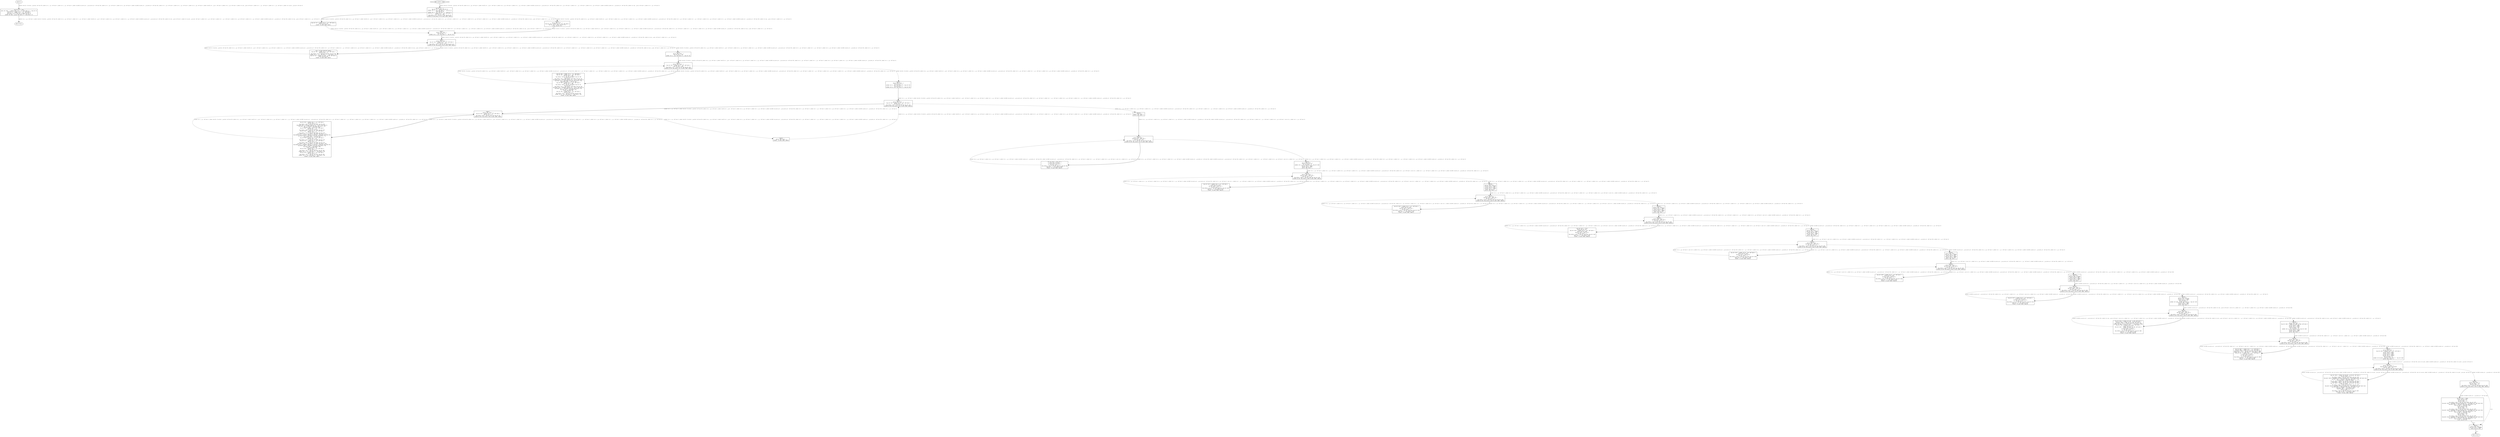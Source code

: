 digraph G {
  rankdir=TB;
  node [shape=box, fontname="Courier New", fontsize=10];
  edge [fontname="Courier New", fontsize=9];

  // BasicBlock ID: 135485879352864
  BB_135485879352864 [label="reg int t0 <- 1234\nauto int test; _l_square_test: fp + (-4) [def byte 4] <- reg int t0\nreg int t1 <- global int x; _g_x: def byte 4\nreg int t2 <- global int x; _g_x: def byte 4\nreg int32_t t3 <- reg int t1 times reg int t2\nglobal int squ; _g_squ: def byte 4 <- reg int32_t t3"];
BB_135485879352864 -> exit_Func_square [label="{global int y; _g_y: def byte 4, global short[5, 5] multid; _g_multid: def byte 50, global int p; _g_p: def byte 4, global int i; _g_i: def byte 4, global char[5] arr; _g_arr: def byte 5, global int q; _g_q: def byte 4, global int j; _g_j: def byte 4, global int[128] sm_source_arr; _g_sm_source_arr: def byte 512, global int sum; _g_sum: def byte 4, global int sm_idx; _g_sm_idx: def byte 4, global int k; _g_k: def byte 4, global int r; _g_r: def byte 4, global int m; _g_m: def byte 4, global int x; _g_x: def byte 4, global int[128] sm_dest_arr; _g_sm_dest_arr: def byte 512, global int squ; _g_squ: def byte 4, global int n; _g_n: def byte 4}"];
  exit_Func_square [shape=ellipse, label="Return/Exit"];
  // BasicBlock ID: 135485879351040
  BB_135485879351040 [label="reg int t4 <- 1\nreg int t5 <- minus reg int t4\nglobal int x; _g_x: def byte 4 <- reg int t5\nread reg int t6\nglobal int x; _g_x: def byte 4 <- reg int t6\nreg int t7 <- global int x; _g_x: def byte 4\nreg int t8 <- 100\nreg int32_t t9 <- reg int t7 gtr reg int t8\nbranch on reg int32_t t9 to auto label label2"];
BB_135485879351040 -> BB_135485879352816 [label="{global short[5, 5] multid; _g_multid: def byte 50, global int p; _g_p: def byte 4, global char[5] arr; _g_arr: def byte 5, global int q; _g_q: def byte 4, global int j; _g_j: def byte 4, global int[128] sm_source_arr; _g_sm_source_arr: def byte 512, global int k; _g_k: def byte 4, global int r; _g_r: def byte 4, global int m; _g_m: def byte 4, global int x; _g_x: def byte 4, global int[128] sm_dest_arr; _g_sm_dest_arr: def byte 512, global int squ; _g_squ: def byte 4, global int n; _g_n: def byte 4}"];
BB_135485879351040 -> BB_135485879351088 [style=dashed, label="{global short[5, 5] multid; _g_multid: def byte 50, global int p; _g_p: def byte 4, global char[5] arr; _g_arr: def byte 5, global int q; _g_q: def byte 4, global int j; _g_j: def byte 4, global int[128] sm_source_arr; _g_sm_source_arr: def byte 512, global int k; _g_k: def byte 4, global int r; _g_r: def byte 4, global int m; _g_m: def byte 4, global int x; _g_x: def byte 4, global int[128] sm_dest_arr; _g_sm_dest_arr: def byte 512, global int squ; _g_squ: def byte 4, global int n; _g_n: def byte 4}"];
  // BasicBlock ID: 135485879352816
  BB_135485879352816 [label="reg int t11 <- global int x; _g_x: def byte 4\nprint reg int t11\nbranch  to auto label label1"];
BB_135485879352816 -> BB_135485879351664 [style=dashed, label="{global short[5, 5] multid; _g_multid: def byte 50, global int p; _g_p: def byte 4, global char[5] arr; _g_arr: def byte 5, global int q; _g_q: def byte 4, global int j; _g_j: def byte 4, global int[128] sm_source_arr; _g_sm_source_arr: def byte 512, global int k; _g_k: def byte 4, global int r; _g_r: def byte 4, global int m; _g_m: def byte 4, global int[128] sm_dest_arr; _g_sm_dest_arr: def byte 512, global int squ; _g_squ: def byte 4, global int n; _g_n: def byte 4}"];
  // BasicBlock ID: 135485879351088
  BB_135485879351088 [label="label2:\n[Error repr instr: ]\nreg int t12 <- global int x; _g_x: def byte 4\nreg int t14 <- minus reg int t12\nprint reg int t14"];
BB_135485879351088 -> BB_135485879351664 [label="{global short[5, 5] multid; _g_multid: def byte 50, global int p; _g_p: def byte 4, global char[5] arr; _g_arr: def byte 5, global int q; _g_q: def byte 4, global int j; _g_j: def byte 4, global int[128] sm_source_arr; _g_sm_source_arr: def byte 512, global int k; _g_k: def byte 4, global int r; _g_r: def byte 4, global int m; _g_m: def byte 4, global int[128] sm_dest_arr; _g_sm_dest_arr: def byte 512, global int squ; _g_squ: def byte 4, global int n; _g_n: def byte 4}"];
  // BasicBlock ID: 135485879351664
  BB_135485879351664 [label="label1:\n[Error repr instr: ]\nreg int t15 <- 1\nglobal int x; _g_x: def byte 4 <- reg int t15"];
BB_135485879351664 -> BB_135485879625328 [label="{global short[5, 5] multid; _g_multid: def byte 50, global int p; _g_p: def byte 4, global char[5] arr; _g_arr: def byte 5, global int q; _g_q: def byte 4, global int j; _g_j: def byte 4, global int[128] sm_source_arr; _g_sm_source_arr: def byte 512, global int k; _g_k: def byte 4, global int r; _g_r: def byte 4, global int m; _g_m: def byte 4, global int x; _g_x: def byte 4, global int[128] sm_dest_arr; _g_sm_dest_arr: def byte 512, global int squ; _g_squ: def byte 4, global int n; _g_n: def byte 4}"];
  // BasicBlock ID: 135485879625328
  BB_135485879625328 [label="label3:\n[Error repr instr: ]\nreg int t16 <- global int x; _g_x: def byte 4\nreg int t17 <- 10\nreg int32_t t18 <- reg int t16 leq reg int t17\nbranch on not reg int32_t t18 to auto label label4"];
BB_135485879625328 -> BB_135485879334128 [label="{global short[5, 5] multid; _g_multid: def byte 50, global int p; _g_p: def byte 4, global char[5] arr; _g_arr: def byte 5, global int q; _g_q: def byte 4, global int j; _g_j: def byte 4, global int[128] sm_source_arr; _g_sm_source_arr: def byte 512, global int k; _g_k: def byte 4, global int r; _g_r: def byte 4, global int m; _g_m: def byte 4, global int x; _g_x: def byte 4, global int[128] sm_dest_arr; _g_sm_dest_arr: def byte 512, global int squ; _g_squ: def byte 4, global int n; _g_n: def byte 4}"];
BB_135485879625328 -> BB_135485879336864 [style=dashed, label="{global short[5, 5] multid; _g_multid: def byte 50, global int p; _g_p: def byte 4, global char[5] arr; _g_arr: def byte 5, global int q; _g_q: def byte 4, global int j; _g_j: def byte 4, global int[128] sm_source_arr; _g_sm_source_arr: def byte 512, global int k; _g_k: def byte 4, global int r; _g_r: def byte 4, global int m; _g_m: def byte 4, global int[128] sm_dest_arr; _g_sm_dest_arr: def byte 512, global int n; _g_n: def byte 4}"];
  // BasicBlock ID: 135485879334128
  BB_135485879334128 [label="call  to auto function square\nreg int t19 <- global int x; _g_x: def byte 4\nreg int t20 <- 1\nreg int32_t t21 <- reg int t19 plus reg int t20\nglobal int x; _g_x: def byte 4 <- reg int32_t t21\nreg int t23 <- global int squ; _g_squ: def byte 4\nprint reg int t23\nbranch  to auto label label3"];
BB_135485879334128 -> BB_135485879625328 [style=dashed, label="{global short[5, 5] multid; _g_multid: def byte 50, global int p; _g_p: def byte 4, global char[5] arr; _g_arr: def byte 5, global int q; _g_q: def byte 4, global int j; _g_j: def byte 4, global int[128] sm_source_arr; _g_sm_source_arr: def byte 512, global int k; _g_k: def byte 4, global int r; _g_r: def byte 4, global int m; _g_m: def byte 4, global int x; _g_x: def byte 4, global int[128] sm_dest_arr; _g_sm_dest_arr: def byte 512, global int squ; _g_squ: def byte 4, global int n; _g_n: def byte 4}"];
  // BasicBlock ID: 135485879336864
  BB_135485879336864 [label="label4:\n[Error repr instr: ]\nreg int t24 <- 101\nglobal int x; _g_x: def byte 4 <- reg int t24"];
BB_135485879336864 -> BB_135485879336912 [label="{global short[5, 5] multid; _g_multid: def byte 50, global int p; _g_p: def byte 4, global char[5] arr; _g_arr: def byte 5, global int q; _g_q: def byte 4, global int j; _g_j: def byte 4, global int[128] sm_source_arr; _g_sm_source_arr: def byte 512, global int k; _g_k: def byte 4, global int r; _g_r: def byte 4, global int m; _g_m: def byte 4, global int x; _g_x: def byte 4, global int[128] sm_dest_arr; _g_sm_dest_arr: def byte 512, global int n; _g_n: def byte 4}"];
  // BasicBlock ID: 135485879336912
  BB_135485879336912 [label="label5:\n[Error repr instr: ]\nreg int t25 <- global int x; _g_x: def byte 4\nreg int t26 <- 105\nreg int32_t t27 <- reg int t25 leq reg int t26\nbranch on not reg int32_t t27 to auto label label6"];
BB_135485879336912 -> BB_135485879336384 [label="{global short[5, 5] multid; _g_multid: def byte 50, global int p; _g_p: def byte 4, global char[5] arr; _g_arr: def byte 5, global int q; _g_q: def byte 4, global int j; _g_j: def byte 4, global int[128] sm_source_arr; _g_sm_source_arr: def byte 512, global int k; _g_k: def byte 4, global int r; _g_r: def byte 4, global int m; _g_m: def byte 4, global int x; _g_x: def byte 4, global int[128] sm_dest_arr; _g_sm_dest_arr: def byte 512, global int n; _g_n: def byte 4}"];
BB_135485879336912 -> BB_135485879336576 [style=dashed, label="{global short[5, 5] multid; _g_multid: def byte 50, global int p; _g_p: def byte 4, global char[5] arr; _g_arr: def byte 5, global int q; _g_q: def byte 4, global int j; _g_j: def byte 4, global int[128] sm_source_arr; _g_sm_source_arr: def byte 512, global int k; _g_k: def byte 4, global int r; _g_r: def byte 4, global int m; _g_m: def byte 4, global int[128] sm_dest_arr; _g_sm_dest_arr: def byte 512, global int n; _g_n: def byte 4}"];
  // BasicBlock ID: 135485879336384
  BB_135485879336384 [label="reg int t28 <- global int x; _g_x: def byte 4\nreg int t29 <- global int x; _g_x: def byte 4\nreg int t30 <- 100\nreg int32_t t31 <- reg int t29 minus reg int t30\nreg int t32 <- 1\nreg int32_t t33 <- reg int32_t t31 times reg int t32\nreg &char t34 <- &(global char[5] arr; _g_arr: def byte 5)\nreg &char t35 <- reg &char t34 plus reg int32_t t33\n[reg &char t35] <- reg int t28\nreg int t36 <- global int x; _g_x: def byte 4\nreg int t37 <- 100\nreg int32_t t38 <- reg int t36 minus reg int t37\nreg int t39 <- 1\nreg int32_t t41 <- reg int32_t t38 times reg int t39\nreg &char t46 <- &(global char[5] arr; _g_arr: def byte 5)\nreg &char t47 <- reg &char t46 plus reg int32_t t41\nreg char t45 <- [reg &char t47]\nprint reg char t45\nreg int t48 <- global int x; _g_x: def byte 4\nreg int t49 <- 1\nreg int32_t t50 <- reg int t48 plus reg int t49\nglobal int x; _g_x: def byte 4 <- reg int32_t t50\nbranch  to auto label label5"];
BB_135485879336384 -> BB_135485879336912 [style=dashed, label="{global short[5, 5] multid; _g_multid: def byte 50, global int p; _g_p: def byte 4, global char[5] arr; _g_arr: def byte 5, global int q; _g_q: def byte 4, global int j; _g_j: def byte 4, global int[128] sm_source_arr; _g_sm_source_arr: def byte 512, global int k; _g_k: def byte 4, global int r; _g_r: def byte 4, global int m; _g_m: def byte 4, global int x; _g_x: def byte 4, global int[128] sm_dest_arr; _g_sm_dest_arr: def byte 512, global int n; _g_n: def byte 4}"];
  // BasicBlock ID: 135485879336576
  BB_135485879336576 [label="label6:\n[Error repr instr: ]\nreg int t51 <- 1\nglobal int x; _g_x: def byte 4 <- reg int t51\nreg int t52 <- 1\nglobal int y; _g_y: def byte 4 <- reg int t52"];
BB_135485879336576 -> BB_135485879336624 [label="{global int y; _g_y: def byte 4, global short[5, 5] multid; _g_multid: def byte 50, global int p; _g_p: def byte 4, global char[5] arr; _g_arr: def byte 5, global int q; _g_q: def byte 4, global int j; _g_j: def byte 4, global int[128] sm_source_arr; _g_sm_source_arr: def byte 512, global int k; _g_k: def byte 4, global int r; _g_r: def byte 4, global int m; _g_m: def byte 4, global int x; _g_x: def byte 4, global int[128] sm_dest_arr; _g_sm_dest_arr: def byte 512, global int n; _g_n: def byte 4}"];
  // BasicBlock ID: 135485879336624
  BB_135485879336624 [label="label9:\n[Error repr instr: ]\nreg int t53 <- global int x; _g_x: def byte 4\nreg int t54 <- 5\nreg int32_t t55 <- reg int t53 leq reg int t54\nbranch on not reg int32_t t55 to auto label label10"];
BB_135485879336624 -> BB_135485879334224 [label="{global int y; _g_y: def byte 4, global short[5, 5] multid; _g_multid: def byte 50, global int p; _g_p: def byte 4, global char[5] arr; _g_arr: def byte 5, global int q; _g_q: def byte 4, global int j; _g_j: def byte 4, global int[128] sm_source_arr; _g_sm_source_arr: def byte 512, global int k; _g_k: def byte 4, global int r; _g_r: def byte 4, global int m; _g_m: def byte 4, global int x; _g_x: def byte 4, global int[128] sm_dest_arr; _g_sm_dest_arr: def byte 512, global int n; _g_n: def byte 4}"];
BB_135485879336624 -> BB_135485879333888 [style=dashed, label="{global int p; _g_p: def byte 4, global int q; _g_q: def byte 4, global int j; _g_j: def byte 4, global int[128] sm_source_arr; _g_sm_source_arr: def byte 512, global int k; _g_k: def byte 4, global int r; _g_r: def byte 4, global int m; _g_m: def byte 4, global int[128] sm_dest_arr; _g_sm_dest_arr: def byte 512, global int n; _g_n: def byte 4}"];
  // BasicBlock ID: 135485879334224
  BB_135485879334224 [label="label7:\n[Error repr instr: ]\nreg int t56 <- global int y; _g_y: def byte 4\nreg int t57 <- 5\nreg int32_t t58 <- reg int t56 leq reg int t57\nbranch on not reg int32_t t58 to auto label label8"];
BB_135485879334224 -> BB_135485879333648 [label="{global int y; _g_y: def byte 4, global short[5, 5] multid; _g_multid: def byte 50, global int p; _g_p: def byte 4, global char[5] arr; _g_arr: def byte 5, global int q; _g_q: def byte 4, global int j; _g_j: def byte 4, global int[128] sm_source_arr; _g_sm_source_arr: def byte 512, global int k; _g_k: def byte 4, global int r; _g_r: def byte 4, global int m; _g_m: def byte 4, global int x; _g_x: def byte 4, global int[128] sm_dest_arr; _g_sm_dest_arr: def byte 512, global int n; _g_n: def byte 4}"];
BB_135485879334224 -> BB_135485879334272 [style=dashed, label="{global int y; _g_y: def byte 4, global short[5, 5] multid; _g_multid: def byte 50, global int p; _g_p: def byte 4, global char[5] arr; _g_arr: def byte 5, global int q; _g_q: def byte 4, global int j; _g_j: def byte 4, global int[128] sm_source_arr; _g_sm_source_arr: def byte 512, global int k; _g_k: def byte 4, global int r; _g_r: def byte 4, global int m; _g_m: def byte 4, global int x; _g_x: def byte 4, global int[128] sm_dest_arr; _g_sm_dest_arr: def byte 512, global int n; _g_n: def byte 4}"];
  // BasicBlock ID: 135485879333648
  BB_135485879333648 [label="reg int t59 <- global int x; _g_x: def byte 4\nreg int t60 <- 1\nreg int32_t t62 <- reg int t59 times reg int t60\nreg &char t64 <- &(global char[5] arr; _g_arr: def byte 5)\nreg &char t65 <- reg &char t64 plus reg int32_t t62\nreg char t63 <- [reg &char t65]\nreg int t66 <- global int x; _g_x: def byte 4\nreg int t67 <- 10\nreg int32_t t68 <- reg int t66 times reg int t67\nreg int t69 <- global int y; _g_y: def byte 4\nreg int t70 <- 2\nreg int32_t t71 <- reg int t69 times reg int t70\nreg int32_t t72 <- reg int32_t t68 plus reg int32_t t71\nreg &short t73 <- &(global short[5, 5] multid; _g_multid: def byte 50)\nreg &short t74 <- reg &short t73 plus reg int32_t t72\n[reg &short t74] <- reg char t63\nreg int t75 <- global int x; _g_x: def byte 4\nreg int t76 <- 10\nreg int32_t t77 <- reg int t75 times reg int t76\nreg int t78 <- global int y; _g_y: def byte 4\nreg int t79 <- 2\nreg int32_t t80 <- reg int t78 times reg int t79\nreg int32_t t82 <- reg int32_t t77 plus reg int32_t t80\nreg &short t87 <- &(global short[5, 5] multid; _g_multid: def byte 50)\nreg &short t88 <- reg &short t87 plus reg int32_t t82\nreg short t86 <- [reg &short t88]\nprint reg short t86\nreg int t89 <- global int x; _g_x: def byte 4\nreg int t90 <- 1\nreg int32_t t91 <- reg int t89 plus reg int t90\nglobal int x; _g_x: def byte 4 <- reg int32_t t91\nreg int t92 <- global int y; _g_y: def byte 4\nreg int t93 <- 1\nreg int32_t t94 <- reg int t92 plus reg int t93\nglobal int y; _g_y: def byte 4 <- reg int32_t t94\nbranch  to auto label label7"];
BB_135485879333648 -> BB_135485879334224 [style=dashed, label="{global int y; _g_y: def byte 4, global short[5, 5] multid; _g_multid: def byte 50, global int p; _g_p: def byte 4, global char[5] arr; _g_arr: def byte 5, global int q; _g_q: def byte 4, global int j; _g_j: def byte 4, global int[128] sm_source_arr; _g_sm_source_arr: def byte 512, global int k; _g_k: def byte 4, global int r; _g_r: def byte 4, global int m; _g_m: def byte 4, global int x; _g_x: def byte 4, global int[128] sm_dest_arr; _g_sm_dest_arr: def byte 512, global int n; _g_n: def byte 4}"];
  // BasicBlock ID: 135485879334272
  BB_135485879334272 [label="label8:\n[Error repr instr: ]\nbranch  to auto label label9"];
BB_135485879334272 -> BB_135485879336624 [style=dashed, label="{global int y; _g_y: def byte 4, global short[5, 5] multid; _g_multid: def byte 50, global int p; _g_p: def byte 4, global char[5] arr; _g_arr: def byte 5, global int q; _g_q: def byte 4, global int j; _g_j: def byte 4, global int[128] sm_source_arr; _g_sm_source_arr: def byte 512, global int k; _g_k: def byte 4, global int r; _g_r: def byte 4, global int m; _g_m: def byte 4, global int x; _g_x: def byte 4, global int[128] sm_dest_arr; _g_sm_dest_arr: def byte 512, global int n; _g_n: def byte 4}"];
  // BasicBlock ID: 135485879333888
  BB_135485879333888 [label="label10:\n[Error repr instr: ]\n[Error repr instr: ]"];
BB_135485879333888 -> BB_135485879333840 [label="{global int p; _g_p: def byte 4, global int q; _g_q: def byte 4, global int j; _g_j: def byte 4, global int[128] sm_dest_arr; _g_sm_dest_arr: def byte 512, global int[128] sm_source_arr; _g_sm_source_arr: def byte 512, global int k; _g_k: def byte 4, global int r; _g_r: def byte 4, global int m; _g_m: def byte 4, auto int a, global int n; _g_n: def byte 4}"];
  // BasicBlock ID: 135485879333840
  BB_135485879333840 [label="label11:\n[Error repr instr: ]\nreg int t95 <- auto int a\nreg int t96 <- 20\nreg int32_t t97 <- reg int t95 leq reg int t96\nbranch on not reg int32_t t97 to auto label label13"];
BB_135485879333840 -> BB_135485879804400 [label="{global int p; _g_p: def byte 4, global int q; _g_q: def byte 4, global int j; _g_j: def byte 4, global int[128] sm_dest_arr; _g_sm_dest_arr: def byte 512, global int[128] sm_source_arr; _g_sm_source_arr: def byte 512, global int k; _g_k: def byte 4, global int r; _g_r: def byte 4, global int m; _g_m: def byte 4, auto int a, global int n; _g_n: def byte 4}"];
BB_135485879333840 -> BB_135485879804496 [style=dashed, label="{global int p; _g_p: def byte 4, global int q; _g_q: def byte 4, global int j; _g_j: def byte 4, global int[128] sm_source_arr; _g_sm_source_arr: def byte 512, global int k; _g_k: def byte 4, global int r; _g_r: def byte 4, global int m; _g_m: def byte 4, global int[128] sm_dest_arr; _g_sm_dest_arr: def byte 512, global int n; _g_n: def byte 4}"];
  // BasicBlock ID: 135485879804400
  BB_135485879804400 [label="reg int t102 <- auto int a\nprint reg int t102\nreg int t98 <- auto int a\nreg int t99 <- 1\nreg int32_t t100 <- reg int t98 plus reg int t99\nauto int a <- reg int32_t t100\nbranch  to auto label label11"];
BB_135485879804400 -> BB_135485879333840 [style=dashed, label="{global int p; _g_p: def byte 4, global int q; _g_q: def byte 4, global int j; _g_j: def byte 4, global int[128] sm_dest_arr; _g_sm_dest_arr: def byte 512, global int[128] sm_source_arr; _g_sm_source_arr: def byte 512, global int k; _g_k: def byte 4, global int r; _g_r: def byte 4, global int m; _g_m: def byte 4, auto int a, global int n; _g_n: def byte 4}"];
  // BasicBlock ID: 135485879804496
  BB_135485879804496 [label="label13:\n[Error repr instr: ]\nreg int t103 <- 10\nglobal int i; _g_i: def byte 4 <- reg int t103\nreg int t105 <- 99991\nprint reg int t105\n[Error repr instr: ]"];
BB_135485879804496 -> BB_135485879804880 [label="{global int p; _g_p: def byte 4, global int i; _g_i: def byte 4, global int q; _g_q: def byte 4, global int j; _g_j: def byte 4, global int[128] sm_source_arr; _g_sm_source_arr: def byte 512, global int k; _g_k: def byte 4, auto int i, global int r; _g_r: def byte 4, global int m; _g_m: def byte 4, global int[128] sm_dest_arr; _g_sm_dest_arr: def byte 512, global int n; _g_n: def byte 4}"];
  // BasicBlock ID: 135485879804880
  BB_135485879804880 [label="label14:\n[Error repr instr: ]\nreg int t106 <- auto int i\nreg int t107 <- 15\nreg int32_t t108 <- reg int t106 leq reg int t107\nbranch on not reg int32_t t108 to auto label label16"];
BB_135485879804880 -> BB_135485879804976 [label="{global int p; _g_p: def byte 4, global int i; _g_i: def byte 4, global int q; _g_q: def byte 4, global int j; _g_j: def byte 4, global int[128] sm_source_arr; _g_sm_source_arr: def byte 512, global int k; _g_k: def byte 4, auto int i, global int r; _g_r: def byte 4, global int m; _g_m: def byte 4, global int[128] sm_dest_arr; _g_sm_dest_arr: def byte 512, global int n; _g_n: def byte 4}"];
BB_135485879804880 -> BB_135485879806464 [style=dashed, label="{global int p; _g_p: def byte 4, global int q; _g_q: def byte 4, global int j; _g_j: def byte 4, global int[128] sm_source_arr; _g_sm_source_arr: def byte 512, global int k; _g_k: def byte 4, global int r; _g_r: def byte 4, global int m; _g_m: def byte 4, global int[128] sm_dest_arr; _g_sm_dest_arr: def byte 512, global int n; _g_n: def byte 4}"];
  // BasicBlock ID: 135485879804976
  BB_135485879804976 [label="reg int t113 <- global int i; _g_i: def byte 4\nprint reg int t113\nreg int t109 <- auto int i\nreg int t110 <- 1\nreg int32_t t111 <- reg int t109 plus reg int t110\nauto int i <- reg int32_t t111\nbranch  to auto label label14"];
BB_135485879804976 -> BB_135485879804880 [style=dashed, label="{global int p; _g_p: def byte 4, global int i; _g_i: def byte 4, global int q; _g_q: def byte 4, global int j; _g_j: def byte 4, global int[128] sm_source_arr; _g_sm_source_arr: def byte 512, global int k; _g_k: def byte 4, auto int i, global int r; _g_r: def byte 4, global int m; _g_m: def byte 4, global int[128] sm_dest_arr; _g_sm_dest_arr: def byte 512, global int n; _g_n: def byte 4}"];
  // BasicBlock ID: 135485879806464
  BB_135485879806464 [label="label16:\n[Error repr instr: ]\nreg int t115 <- 88881\nprint reg int t115\nreg int t117 <- 99992\nprint reg int t117\n[Error repr instr: ]"];
BB_135485879806464 -> BB_135485879806560 [label="{global int p; _g_p: def byte 4, global int q; _g_q: def byte 4, global int j; _g_j: def byte 4, global int[128] sm_source_arr; _g_sm_source_arr: def byte 512, global int k; _g_k: def byte 4, global int r; _g_r: def byte 4, global int m; _g_m: def byte 4, auto int j, global int[128] sm_dest_arr; _g_sm_dest_arr: def byte 512, global int n; _g_n: def byte 4}"];
  // BasicBlock ID: 135485879806560
  BB_135485879806560 [label="label17:\n[Error repr instr: ]\nreg int t118 <- auto int j\nreg int t119 <- 5\nreg int32_t t120 <- reg int t118 leq reg int t119\nbranch on not reg int32_t t120 to auto label label19"];
BB_135485879806560 -> BB_135485879804112 [label="{global int p; _g_p: def byte 4, global int q; _g_q: def byte 4, global int j; _g_j: def byte 4, global int[128] sm_source_arr; _g_sm_source_arr: def byte 512, global int k; _g_k: def byte 4, global int r; _g_r: def byte 4, global int m; _g_m: def byte 4, auto int j, global int[128] sm_dest_arr; _g_sm_dest_arr: def byte 512, global int n; _g_n: def byte 4}"];
BB_135485879806560 -> BB_135485879806608 [style=dashed, label="{global int p; _g_p: def byte 4, global int q; _g_q: def byte 4, global int[128] sm_source_arr; _g_sm_source_arr: def byte 512, global int k; _g_k: def byte 4, global int r; _g_r: def byte 4, global int m; _g_m: def byte 4, global int[128] sm_dest_arr; _g_sm_dest_arr: def byte 512, global int n; _g_n: def byte 4}"];
  // BasicBlock ID: 135485879804112
  BB_135485879804112 [label="reg int t125 <- global int j; _g_j: def byte 4\nprint reg int t125\nreg int t121 <- auto int j\nreg int t122 <- 1\nreg int32_t t123 <- reg int t121 plus reg int t122\nauto int j <- reg int32_t t123\nbranch  to auto label label17"];
BB_135485879804112 -> BB_135485879806560 [style=dashed, label="{global int p; _g_p: def byte 4, global int q; _g_q: def byte 4, global int j; _g_j: def byte 4, global int[128] sm_source_arr; _g_sm_source_arr: def byte 512, global int k; _g_k: def byte 4, global int r; _g_r: def byte 4, global int m; _g_m: def byte 4, auto int j, global int[128] sm_dest_arr; _g_sm_dest_arr: def byte 512, global int n; _g_n: def byte 4}"];
  // BasicBlock ID: 135485879806608
  BB_135485879806608 [label="label19:\n[Error repr instr: ]\nreg int t127 <- 88882\nprint reg int t127\nreg int t129 <- 99993\nprint reg int t129\n[Error repr instr: ]"];
BB_135485879806608 -> BB_135485879806272 [label="{global int p; _g_p: def byte 4, global int q; _g_q: def byte 4, global int[128] sm_source_arr; _g_sm_source_arr: def byte 512, global int k; _g_k: def byte 4, global int r; _g_r: def byte 4, global int m; _g_m: def byte 4, auto int k, global int[128] sm_dest_arr; _g_sm_dest_arr: def byte 512, global int n; _g_n: def byte 4}"];
  // BasicBlock ID: 135485879806272
  BB_135485879806272 [label="label20:\n[Error repr instr: ]\nreg int t130 <- auto int k\nreg int t131 <- 5\nreg int32_t t132 <- reg int t130 leq reg int t131\nbranch on not reg int32_t t132 to auto label label22"];
BB_135485879806272 -> BB_135485879804592 [label="{global int p; _g_p: def byte 4, global int q; _g_q: def byte 4, global int[128] sm_source_arr; _g_sm_source_arr: def byte 512, global int k; _g_k: def byte 4, global int r; _g_r: def byte 4, global int m; _g_m: def byte 4, auto int k, global int[128] sm_dest_arr; _g_sm_dest_arr: def byte 512, global int n; _g_n: def byte 4}"];
BB_135485879806272 -> BB_135485879804640 [style=dashed, label="{global int[128] sm_source_arr; _g_sm_source_arr: def byte 512, global int p; _g_p: def byte 4, global int r; _g_r: def byte 4, global int m; _g_m: def byte 4, global int q; _g_q: def byte 4, global int[128] sm_dest_arr; _g_sm_dest_arr: def byte 512, global int n; _g_n: def byte 4}"];
  // BasicBlock ID: 135485879804592
  BB_135485879804592 [label="reg int t137 <- 77777\nprint reg int t137\nreg int t139 <- global int k; _g_k: def byte 4\nprint reg int t139\nreg int t133 <- auto int k\nreg int t134 <- 1\nreg int32_t t135 <- reg int t133 plus reg int t134\nauto int k <- reg int32_t t135\nbranch  to auto label label20"];
BB_135485879804592 -> BB_135485879806272 [style=dashed, label="{global int p; _g_p: def byte 4, global int q; _g_q: def byte 4, global int[128] sm_source_arr; _g_sm_source_arr: def byte 512, global int k; _g_k: def byte 4, global int r; _g_r: def byte 4, global int m; _g_m: def byte 4, auto int k, global int[128] sm_dest_arr; _g_sm_dest_arr: def byte 512, global int n; _g_n: def byte 4}"];
  // BasicBlock ID: 135485879804640
  BB_135485879804640 [label="label22:\n[Error repr instr: ]\nreg int t141 <- 88883\nprint reg int t141\nreg int t143 <- 99994\nprint reg int t143\n[Error repr instr: ]"];
BB_135485879804640 -> BB_135485879805024 [label="{global int p; _g_p: def byte 4, auto int m, global int q; _g_q: def byte 4, global int[128] sm_source_arr; _g_sm_source_arr: def byte 512, global int r; _g_r: def byte 4, global int m; _g_m: def byte 4, global int[128] sm_dest_arr; _g_sm_dest_arr: def byte 512, global int n; _g_n: def byte 4}"];
  // BasicBlock ID: 135485879805024
  BB_135485879805024 [label="label23:\n[Error repr instr: ]\nreg int t144 <- auto int m\nreg int t145 <- 6\nreg int32_t t146 <- reg int t144 leq reg int t145\nbranch on not reg int32_t t146 to auto label label25"];
BB_135485879805024 -> BB_135485879805600 [label="{global int p; _g_p: def byte 4, auto int m, global int q; _g_q: def byte 4, global int[128] sm_source_arr; _g_sm_source_arr: def byte 512, global int r; _g_r: def byte 4, global int m; _g_m: def byte 4, global int[128] sm_dest_arr; _g_sm_dest_arr: def byte 512, global int n; _g_n: def byte 4}"];
BB_135485879805024 -> BB_135485879805216 [style=dashed, label="{global int[128] sm_source_arr; _g_sm_source_arr: def byte 512, global int p; _g_p: def byte 4, global int r; _g_r: def byte 4, global int q; _g_q: def byte 4, global int[128] sm_dest_arr; _g_sm_dest_arr: def byte 512, global int n; _g_n: def byte 4}"];
  // BasicBlock ID: 135485879805600
  BB_135485879805600 [label="reg int t151 <- global int m; _g_m: def byte 4\nprint reg int t151\nreg int t147 <- auto int m\nreg int t148 <- 1\nreg int32_t t149 <- reg int t147 plus reg int t148\nauto int m <- reg int32_t t149\nbranch  to auto label label23"];
BB_135485879805600 -> BB_135485879805024 [style=dashed, label="{global int p; _g_p: def byte 4, auto int m, global int q; _g_q: def byte 4, global int[128] sm_source_arr; _g_sm_source_arr: def byte 512, global int r; _g_r: def byte 4, global int m; _g_m: def byte 4, global int[128] sm_dest_arr; _g_sm_dest_arr: def byte 512, global int n; _g_n: def byte 4}"];
  // BasicBlock ID: 135485879805216
  BB_135485879805216 [label="label25:\n[Error repr instr: ]\nreg int t153 <- 88884\nprint reg int t153\nreg int t155 <- 99995\nprint reg int t155\n[Error repr instr: ]"];
BB_135485879805216 -> BB_135485879805264 [label="{global int p; _g_p: def byte 4, auto int n, global int q; _g_q: def byte 4, global int[128] sm_source_arr; _g_sm_source_arr: def byte 512, global int r; _g_r: def byte 4, global int[128] sm_dest_arr; _g_sm_dest_arr: def byte 512, global int n; _g_n: def byte 4}"];
  // BasicBlock ID: 135485879805264
  BB_135485879805264 [label="label26:\n[Error repr instr: ]\nreg int t156 <- auto int n\nreg int t157 <- 7\nreg int32_t t158 <- reg int t156 leq reg int t157\nbranch on not reg int32_t t158 to auto label label28"];
BB_135485879805264 -> BB_135485879804304 [label="{global int p; _g_p: def byte 4, auto int n, global int q; _g_q: def byte 4, global int[128] sm_source_arr; _g_sm_source_arr: def byte 512, global int r; _g_r: def byte 4, global int[128] sm_dest_arr; _g_sm_dest_arr: def byte 512, global int n; _g_n: def byte 4}"];
BB_135485879805264 -> BB_135485879757024 [style=dashed, label="{global int[128] sm_source_arr; _g_sm_source_arr: def byte 512, global int p; _g_p: def byte 4, global int r; _g_r: def byte 4, global int q; _g_q: def byte 4, global int[128] sm_dest_arr; _g_sm_dest_arr: def byte 512}"];
  // BasicBlock ID: 135485879804304
  BB_135485879804304 [label="reg int t163 <- global int n; _g_n: def byte 4\nprint reg int t163\nreg int t159 <- auto int n\nreg int t160 <- 1\nreg int32_t t161 <- reg int t159 plus reg int t160\nauto int n <- reg int32_t t161\nbranch  to auto label label26"];
BB_135485879804304 -> BB_135485879805264 [style=dashed, label="{global int p; _g_p: def byte 4, auto int n, global int q; _g_q: def byte 4, global int[128] sm_source_arr; _g_sm_source_arr: def byte 512, global int r; _g_r: def byte 4, global int[128] sm_dest_arr; _g_sm_dest_arr: def byte 512, global int n; _g_n: def byte 4}"];
  // BasicBlock ID: 135485879757024
  BB_135485879757024 [label="label28:\n[Error repr instr: ]\nreg int t165 <- 88885\nprint reg int t165\nreg int t167 <- 99996\nprint reg int t167\n[Error repr instr: ]"];
BB_135485879757024 -> BB_135485879757120 [label="{global int[128] sm_source_arr; _g_sm_source_arr: def byte 512, global int p; _g_p: def byte 4, global int r; _g_r: def byte 4, auto int p, global int q; _g_q: def byte 4, global int[128] sm_dest_arr; _g_sm_dest_arr: def byte 512}"];
  // BasicBlock ID: 135485879757120
  BB_135485879757120 [label="label29:\n[Error repr instr: ]\nreg int t168 <- auto int p\nreg int t169 <- 12\nreg int32_t t170 <- reg int t168 leq reg int t169\nbranch on not reg int32_t t170 to auto label label31"];
BB_135485879757120 -> BB_135485879758272 [label="{global int[128] sm_source_arr; _g_sm_source_arr: def byte 512, global int p; _g_p: def byte 4, global int r; _g_r: def byte 4, auto int p, global int q; _g_q: def byte 4, global int[128] sm_dest_arr; _g_sm_dest_arr: def byte 512}"];
BB_135485879757120 -> BB_135485879757744 [style=dashed, label="{global int[128] sm_source_arr; _g_sm_source_arr: def byte 512, global int q; _g_q: def byte 4, global int[128] sm_dest_arr; _g_sm_dest_arr: def byte 512, global int r; _g_r: def byte 4}"];
  // BasicBlock ID: 135485879758272
  BB_135485879758272 [label="reg int t175 <- global int p; _g_p: def byte 4\nprint reg int t175\nreg int t171 <- auto int p\nreg int t172 <- 1\nreg int32_t t173 <- reg int t171 plus reg int t172\nauto int p <- reg int32_t t173\nbranch  to auto label label29"];
BB_135485879758272 -> BB_135485879757120 [style=dashed, label="{global int[128] sm_source_arr; _g_sm_source_arr: def byte 512, global int p; _g_p: def byte 4, global int r; _g_r: def byte 4, auto int p, global int q; _g_q: def byte 4, global int[128] sm_dest_arr; _g_sm_dest_arr: def byte 512}"];
  // BasicBlock ID: 135485879757744
  BB_135485879757744 [label="label31:\n[Error repr instr: ]\nreg int t177 <- 88886\nprint reg int t177\nreg int t178 <- 0\nglobal int sum; _g_sum: def byte 4 <- reg int t178\nreg int t180 <- 99997\nprint reg int t180\n[Error repr instr: ]"];
BB_135485879757744 -> BB_135485879757648 [label="{global int[128] sm_source_arr; _g_sm_source_arr: def byte 512, global int sum; _g_sum: def byte 4, auto int q, global int r; _g_r: def byte 4, global int q; _g_q: def byte 4, global int[128] sm_dest_arr; _g_sm_dest_arr: def byte 512}"];
  // BasicBlock ID: 135485879757648
  BB_135485879757648 [label="label32:\n[Error repr instr: ]\nreg int t181 <- auto int q\nreg int t182 <- 5\nreg int32_t t183 <- reg int t181 leq reg int t182\nbranch on not reg int32_t t183 to auto label label34"];
BB_135485879757648 -> BB_135485879756832 [label="{global int[128] sm_source_arr; _g_sm_source_arr: def byte 512, global int sum; _g_sum: def byte 4, auto int q, global int r; _g_r: def byte 4, global int q; _g_q: def byte 4, global int[128] sm_dest_arr; _g_sm_dest_arr: def byte 512}"];
BB_135485879757648 -> BB_135485879757792 [style=dashed, label="{global int[128] sm_source_arr; _g_sm_source_arr: def byte 512, global int sum; _g_sum: def byte 4, global int[128] sm_dest_arr; _g_sm_dest_arr: def byte 512, global int r; _g_r: def byte 4}"];
  // BasicBlock ID: 135485879756832
  BB_135485879756832 [label="reg int t187 <- global int sum; _g_sum: def byte 4\nreg int t188 <- global int q; _g_q: def byte 4\nreg int32_t t189 <- reg int t187 plus reg int t188\nglobal int sum; _g_sum: def byte 4 <- reg int32_t t189\nreg int t191 <- global int q; _g_q: def byte 4\nprint reg int t191\nreg int t193 <- global int sum; _g_sum: def byte 4\nprint reg int t193\nreg int t184 <- auto int q\nreg int t185 <- 1\nreg int32_t t186 <- reg int t184 plus reg int t185\nauto int q <- reg int32_t t186\nbranch  to auto label label32"];
BB_135485879756832 -> BB_135485879757648 [style=dashed, label="{global int[128] sm_source_arr; _g_sm_source_arr: def byte 512, global int sum; _g_sum: def byte 4, auto int q, global int r; _g_r: def byte 4, global int q; _g_q: def byte 4, global int[128] sm_dest_arr; _g_sm_dest_arr: def byte 512}"];
  // BasicBlock ID: 135485879757792
  BB_135485879757792 [label="label34:\n[Error repr instr: ]\nreg int t195 <- global int sum; _g_sum: def byte 4\nprint reg int t195\nreg int t197 <- 88887\nprint reg int t197\nreg int t198 <- 100\nglobal int x; _g_x: def byte 4 <- reg int t198\nreg int t200 <- 99998\nprint reg int t200\n[Error repr instr: ]"];
BB_135485879757792 -> BB_135485879758320 [label="{global int[128] sm_source_arr; _g_sm_source_arr: def byte 512, global int r; _g_r: def byte 4, auto int r, global int x; _g_x: def byte 4, global int[128] sm_dest_arr; _g_sm_dest_arr: def byte 512}"];
  // BasicBlock ID: 135485879758320
  BB_135485879758320 [label="label35:\n[Error repr instr: ]\nreg int t201 <- auto int r\nreg int t202 <- 3\nreg int32_t t203 <- reg int t201 leq reg int t202\nbranch on not reg int32_t t203 to auto label label37"];
BB_135485879758320 -> BB_135485879757168 [label="{global int[128] sm_source_arr; _g_sm_source_arr: def byte 512, global int r; _g_r: def byte 4, auto int r, global int x; _g_x: def byte 4, global int[128] sm_dest_arr; _g_sm_dest_arr: def byte 512}"];
BB_135485879758320 -> BB_135485879757408 [style=dashed, label="{global int[128] sm_source_arr; _g_sm_source_arr: def byte 512, global int x; _g_x: def byte 4, global int[128] sm_dest_arr; _g_sm_dest_arr: def byte 512}"];
  // BasicBlock ID: 135485879757168
  BB_135485879757168 [label="reg int t207 <- global int x; _g_x: def byte 4\nreg int t208 <- global int r; _g_r: def byte 4\nreg int32_t t209 <- reg int t207 plus reg int t208\nglobal int x; _g_x: def byte 4 <- reg int32_t t209\nreg int t211 <- global int x; _g_x: def byte 4\nprint reg int t211\nreg int t204 <- auto int r\nreg int t205 <- 1\nreg int32_t t206 <- reg int t204 plus reg int t205\nauto int r <- reg int32_t t206\nbranch  to auto label label35"];
BB_135485879757168 -> BB_135485879758320 [style=dashed, label="{global int[128] sm_source_arr; _g_sm_source_arr: def byte 512, global int r; _g_r: def byte 4, auto int r, global int x; _g_x: def byte 4, global int[128] sm_dest_arr; _g_sm_dest_arr: def byte 512}"];
  // BasicBlock ID: 135485879757408
  BB_135485879757408 [label="label37:\n[Error repr instr: ]\nreg int t213 <- global int x; _g_x: def byte 4\nprint reg int t213\nreg int t215 <- 88888\nprint reg int t215\nreg int t217 <- 999990\nprint reg int t217\nreg int t218 <- 0\nglobal int sm_idx; _g_sm_idx: def byte 4 <- reg int t218\n[Error repr instr: ]"];
BB_135485879757408 -> BB_135485879755248 [label="{global int[128] sm_source_arr; _g_sm_source_arr: def byte 512, auto int sm_idx, global int[128] sm_dest_arr; _g_sm_dest_arr: def byte 512, global int sm_idx; _g_sm_idx: def byte 4}"];
  // BasicBlock ID: 135485879755248
  BB_135485879755248 [label="label38:\n[Error repr instr: ]\nreg int t219 <- auto int sm_idx\nreg int t220 <- 127\nreg int32_t t221 <- reg int t219 leq reg int t220\nbranch on not reg int32_t t221 to auto label label40"];
BB_135485879755248 -> BB_135485879757360 [label="{global int[128] sm_source_arr; _g_sm_source_arr: def byte 512, auto int sm_idx, global int[128] sm_dest_arr; _g_sm_dest_arr: def byte 512, global int sm_idx; _g_sm_idx: def byte 4}"];
BB_135485879755248 -> BB_135485879755824 [style=dashed, label="{global int[128] sm_dest_arr; _g_sm_dest_arr: def byte 512}"];
  // BasicBlock ID: 135485879757360
  BB_135485879757360 [label="reg int t225 <- global int sm_idx; _g_sm_idx: def byte 4\nreg int t226 <- 4\nreg int32_t t228 <- reg int t225 times reg int t226\nreg &int t230 <- &(global int[128] sm_source_arr; _g_sm_source_arr: def byte 512)\nreg &int t231 <- reg &int t230 plus reg int32_t t228\nreg int t229 <- [reg &int t231]\nreg int t232 <- global int sm_idx; _g_sm_idx: def byte 4\nreg int32_t t233 <- reg int t229 plus reg int t232\nreg int t234 <- global int sm_idx; _g_sm_idx: def byte 4\nreg int t235 <- 4\nreg int32_t t236 <- reg int t234 times reg int t235\nreg &int t237 <- &(global int[128] sm_dest_arr; _g_sm_dest_arr: def byte 512)\nreg &int t238 <- reg &int t237 plus reg int32_t t236\n[reg &int t238] <- reg int32_t t233\nreg int t222 <- auto int sm_idx\nreg int t223 <- 1\nreg int32_t t224 <- reg int t222 plus reg int t223\nauto int sm_idx <- reg int32_t t224\nbranch  to auto label label38"];
BB_135485879757360 -> BB_135485879755248 [style=dashed, label="{global int[128] sm_source_arr; _g_sm_source_arr: def byte 512, auto int sm_idx, global int[128] sm_dest_arr; _g_sm_dest_arr: def byte 512, global int sm_idx; _g_sm_idx: def byte 4}"];
  // BasicBlock ID: 135485879755824
  BB_135485879755824 [label="label40:\n[Error repr instr: ]\nreg int t239 <- 127\nreg int t240 <- 0\nreg int32_t t241 <- reg int t239 geq reg int t240\nbranch on not reg int32_t t241 to auto label label41"];
BB_135485879755824 -> BB_135485879755296 [label="{global int[128] sm_dest_arr; _g_sm_dest_arr: def byte 512}"];
BB_135485879755824 -> BB_135485879351856 [style=dashed, label="set()"];
  // BasicBlock ID: 135485879755296
  BB_135485879755296 [label="reg int t243 <- 76543\nprint reg int t243\nreg int t244 <- 0\nreg int t245 <- 4\nreg int32_t t247 <- reg int t244 times reg int t245\nreg &int t252 <- &(global int[128] sm_dest_arr; _g_sm_dest_arr: def byte 512)\nreg &int t253 <- reg &int t252 plus reg int32_t t247\nreg int t251 <- [reg &int t253]\nprint reg int t251\nreg int t254 <- 64\nreg int t255 <- 4\nreg int32_t t257 <- reg int t254 times reg int t255\nreg &int t262 <- &(global int[128] sm_dest_arr; _g_sm_dest_arr: def byte 512)\nreg &int t263 <- reg &int t262 plus reg int32_t t257\nreg int t261 <- [reg &int t263]\nprint reg int t261\nreg int t264 <- 127\nreg int t265 <- 4\nreg int32_t t267 <- reg int t264 times reg int t265\nreg &int t272 <- &(global int[128] sm_dest_arr; _g_sm_dest_arr: def byte 512)\nreg &int t273 <- reg &int t272 plus reg int32_t t267\nreg int t271 <- [reg &int t273]\nprint reg int t271"];
BB_135485879755296 -> BB_135485879351856 [label="set()"];
  // BasicBlock ID: 135485879351856
  BB_135485879351856 [label="label41:\n[Error repr instr: ]\nreg int t275 <- 888880\nprint reg int t275"];
BB_135485879351856 -> exit_global [label="set()"];
  exit_global [shape=ellipse, label="Return/Exit"];

  // Entry Points
  Entry_square [shape=ellipse, label="square()"];
  Entry_square -> BB_135485879352864 [label="{global short[5, 5] multid; _g_multid: def byte 50, global int i; _g_i: def byte 4, global int j; _g_j: def byte 4, global int[128] sm_source_arr; _g_sm_source_arr: def byte 512, global int k; _g_k: def byte 4, global int m; _g_m: def byte 4, global int[128] sm_dest_arr; _g_sm_dest_arr: def byte 512, global int n; _g_n: def byte 4, global int y; _g_y: def byte 4, global int p; _g_p: def byte 4, global char[5] arr; _g_arr: def byte 5, global int q; _g_q: def byte 4, global int sum; _g_sum: def byte 4, global int r; _g_r: def byte 4, global int x; _g_x: def byte 4, global int sm_idx; _g_sm_idx: def byte 4}", weight=10];
  main [shape=diamond, label="main (global scope)"];
  main -> BB_135485879351040 [label="{global short[5, 5] multid; _g_multid: def byte 50, global int p; _g_p: def byte 4, global char[5] arr; _g_arr: def byte 5, global int q; _g_q: def byte 4, global int j; _g_j: def byte 4, global int[128] sm_source_arr; _g_sm_source_arr: def byte 512, global int k; _g_k: def byte 4, global int r; _g_r: def byte 4, global int m; _g_m: def byte 4, global int[128] sm_dest_arr; _g_sm_dest_arr: def byte 512, global int squ; _g_squ: def byte 4, global int n; _g_n: def byte 4}", weight=10];
}
